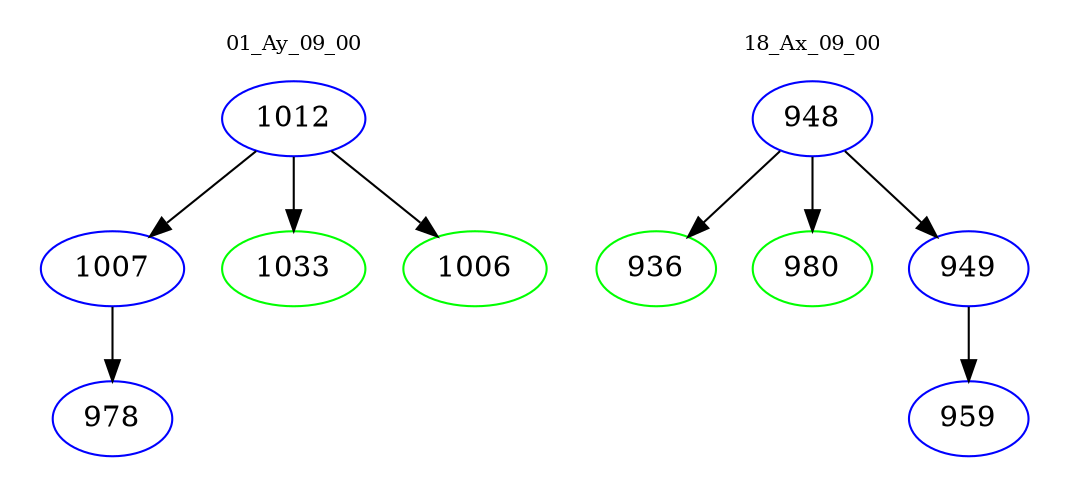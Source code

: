 digraph{
subgraph cluster_0 {
color = white
label = "01_Ay_09_00";
fontsize=10;
T0_1012 [label="1012", color="blue"]
T0_1012 -> T0_1007 [color="black"]
T0_1007 [label="1007", color="blue"]
T0_1007 -> T0_978 [color="black"]
T0_978 [label="978", color="blue"]
T0_1012 -> T0_1033 [color="black"]
T0_1033 [label="1033", color="green"]
T0_1012 -> T0_1006 [color="black"]
T0_1006 [label="1006", color="green"]
}
subgraph cluster_1 {
color = white
label = "18_Ax_09_00";
fontsize=10;
T1_948 [label="948", color="blue"]
T1_948 -> T1_936 [color="black"]
T1_936 [label="936", color="green"]
T1_948 -> T1_980 [color="black"]
T1_980 [label="980", color="green"]
T1_948 -> T1_949 [color="black"]
T1_949 [label="949", color="blue"]
T1_949 -> T1_959 [color="black"]
T1_959 [label="959", color="blue"]
}
}
